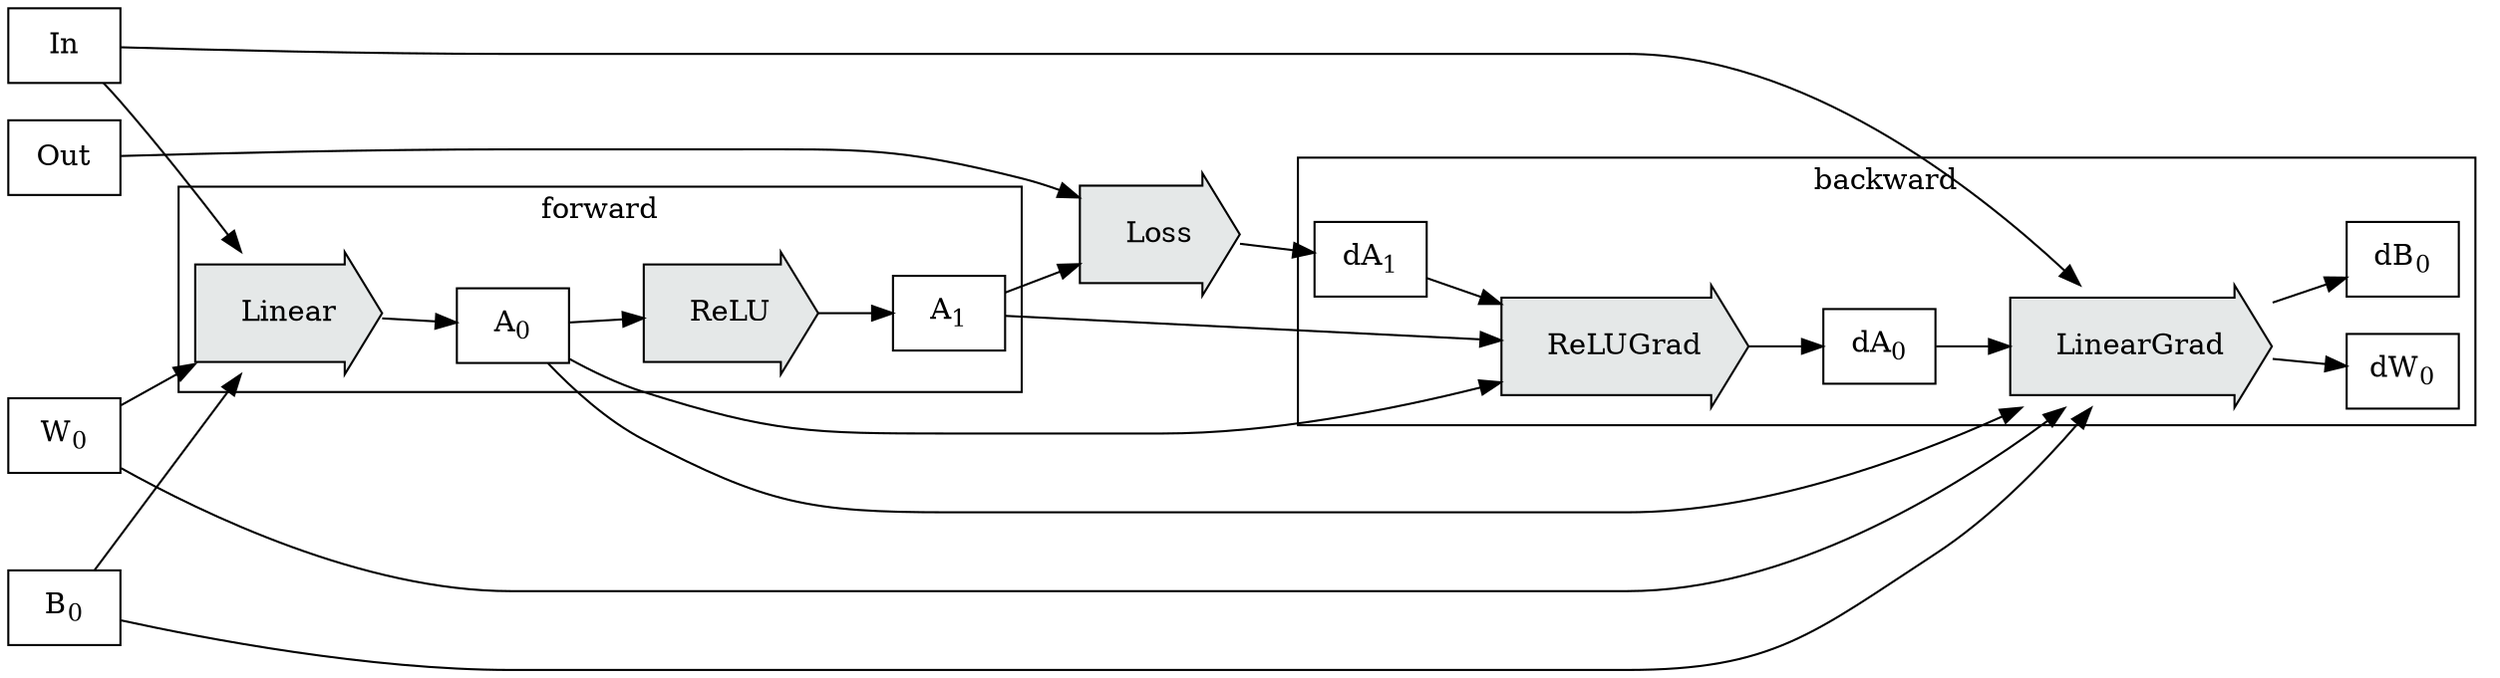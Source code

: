 digraph G {
  rankdir=LR;

  In [shape=rectangle];
  W0 [label=<W<sub>0</sub>>, shape=rectangle];
  B0 [label=<B<sub>0</sub>>, shape=rectangle];
  Out [shape=rectangle];

  { rank=same; W0; B0; In; Out; }

  subgraph cluster_0 {
    label="forward";

    Linear0 [
      label=Linear,
      shape=rarrow,
      style=filled,
      fillcolor="#E5E8E8",
      margin=0.3
    ];

    A0 [label=<A<sub>0</sub>>, shape=rectangle];

    Relu0 [
      label=ReLU,
      shape=rarrow,
      style=filled,
      fillcolor="#E5E8E8",
      margin=0.3
    ];

    A1 [label=<A<sub>1</sub>>, shape=rectangle];

  }

  W0 -> Linear0;
  B0 -> Linear0;
  In -> Linear0 -> A0 -> Relu0 -> A1 -> Loss -> dA1;
  Out -> Loss;

  Loss [
    shape=rarrow,
    style=filled,
    fillcolor="#E5E8E8",
    margin=0.3
  ];

  subgraph cluster_1 {
    label="backward";

    dA1 [
      label=<dA<sub>1</sub>>,
      shape=rectangle,
    ];
   
    ReLUGrad [
      shape=rarrow,
      style=filled,
      fillcolor="#E5E8E8",
      margin=0.3
    ];
   
    dA1 -> ReLUGrad;
    A1 -> ReLUGrad;
    A0 -> ReLUGrad;
   
    dA0 [label=<dA<sub>0</sub>>, shape=rectangle];
    ReLUGrad -> dA0;
   
    LinearGrad [
      shape=rarrow,
      style=filled,
      fillcolor="#E5E8E8",
      margin=0.3
    ];
   
    In -> LinearGrad;
    dA0 -> LinearGrad;
    A0 -> LinearGrad;
    W0 -> LinearGrad;
    B0 -> LinearGrad;
   
    dW0 [label=<dW<sub>0</sub>>, shape=rectangle];
    dB0 [label=<dB<sub>0</sub>>, shape=rectangle];
    LinearGrad -> dW0;
    LinearGrad -> dB0;
  }
}
